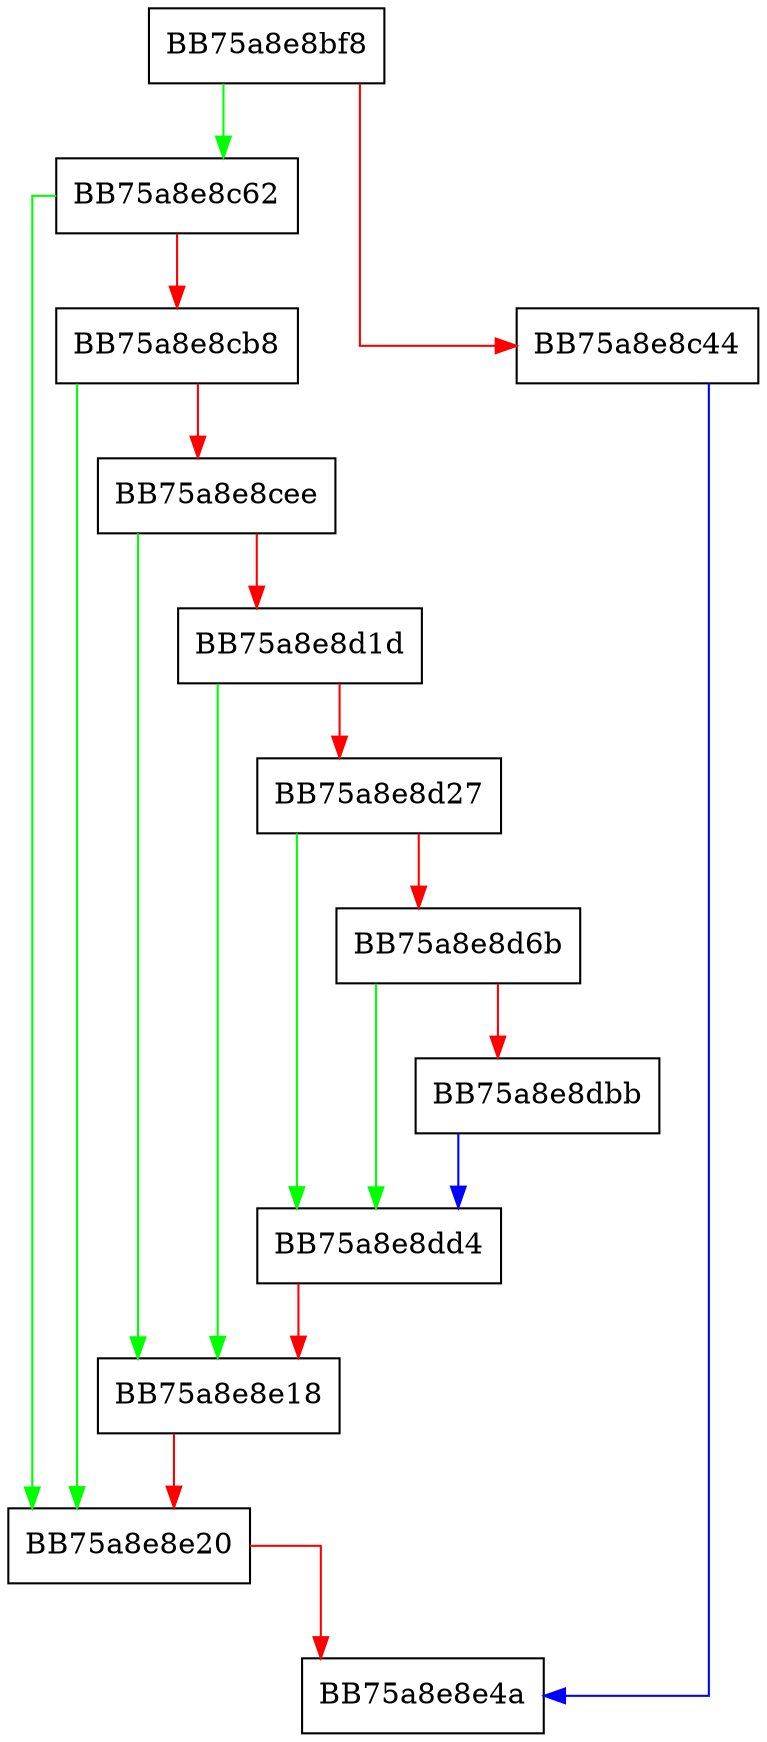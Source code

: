 digraph register_callback_decode_async {
  node [shape="box"];
  graph [splines=ortho];
  BB75a8e8bf8 -> BB75a8e8c62 [color="green"];
  BB75a8e8bf8 -> BB75a8e8c44 [color="red"];
  BB75a8e8c44 -> BB75a8e8e4a [color="blue"];
  BB75a8e8c62 -> BB75a8e8e20 [color="green"];
  BB75a8e8c62 -> BB75a8e8cb8 [color="red"];
  BB75a8e8cb8 -> BB75a8e8e20 [color="green"];
  BB75a8e8cb8 -> BB75a8e8cee [color="red"];
  BB75a8e8cee -> BB75a8e8e18 [color="green"];
  BB75a8e8cee -> BB75a8e8d1d [color="red"];
  BB75a8e8d1d -> BB75a8e8e18 [color="green"];
  BB75a8e8d1d -> BB75a8e8d27 [color="red"];
  BB75a8e8d27 -> BB75a8e8dd4 [color="green"];
  BB75a8e8d27 -> BB75a8e8d6b [color="red"];
  BB75a8e8d6b -> BB75a8e8dd4 [color="green"];
  BB75a8e8d6b -> BB75a8e8dbb [color="red"];
  BB75a8e8dbb -> BB75a8e8dd4 [color="blue"];
  BB75a8e8dd4 -> BB75a8e8e18 [color="red"];
  BB75a8e8e18 -> BB75a8e8e20 [color="red"];
  BB75a8e8e20 -> BB75a8e8e4a [color="red"];
}